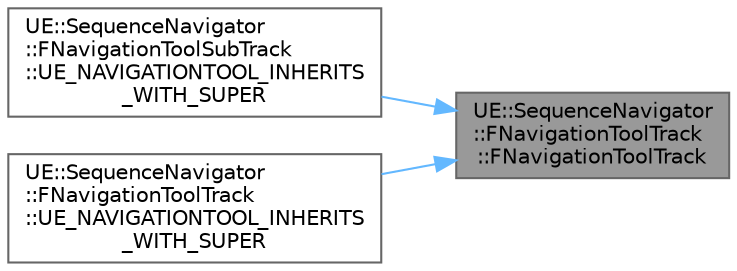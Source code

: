 digraph "UE::SequenceNavigator::FNavigationToolTrack::FNavigationToolTrack"
{
 // INTERACTIVE_SVG=YES
 // LATEX_PDF_SIZE
  bgcolor="transparent";
  edge [fontname=Helvetica,fontsize=10,labelfontname=Helvetica,labelfontsize=10];
  node [fontname=Helvetica,fontsize=10,shape=box,height=0.2,width=0.4];
  rankdir="RL";
  Node1 [id="Node000001",label="UE::SequenceNavigator\l::FNavigationToolTrack\l::FNavigationToolTrack",height=0.2,width=0.4,color="gray40", fillcolor="grey60", style="filled", fontcolor="black",tooltip=" "];
  Node1 -> Node2 [id="edge1_Node000001_Node000002",dir="back",color="steelblue1",style="solid",tooltip=" "];
  Node2 [id="Node000002",label="UE::SequenceNavigator\l::FNavigationToolSubTrack\l::UE_NAVIGATIONTOOL_INHERITS\l_WITH_SUPER",height=0.2,width=0.4,color="grey40", fillcolor="white", style="filled",URL="$d6/d13/classUE_1_1SequenceNavigator_1_1FNavigationToolSubTrack.html#a31e860f223843a4f7b9e77e643191e48",tooltip=" "];
  Node1 -> Node3 [id="edge2_Node000001_Node000003",dir="back",color="steelblue1",style="solid",tooltip=" "];
  Node3 [id="Node000003",label="UE::SequenceNavigator\l::FNavigationToolTrack\l::UE_NAVIGATIONTOOL_INHERITS\l_WITH_SUPER",height=0.2,width=0.4,color="grey40", fillcolor="white", style="filled",URL="$d6/d0e/classUE_1_1SequenceNavigator_1_1FNavigationToolTrack.html#ab2cb2131a26dac550ed8efd8f90ee480",tooltip=" "];
}
